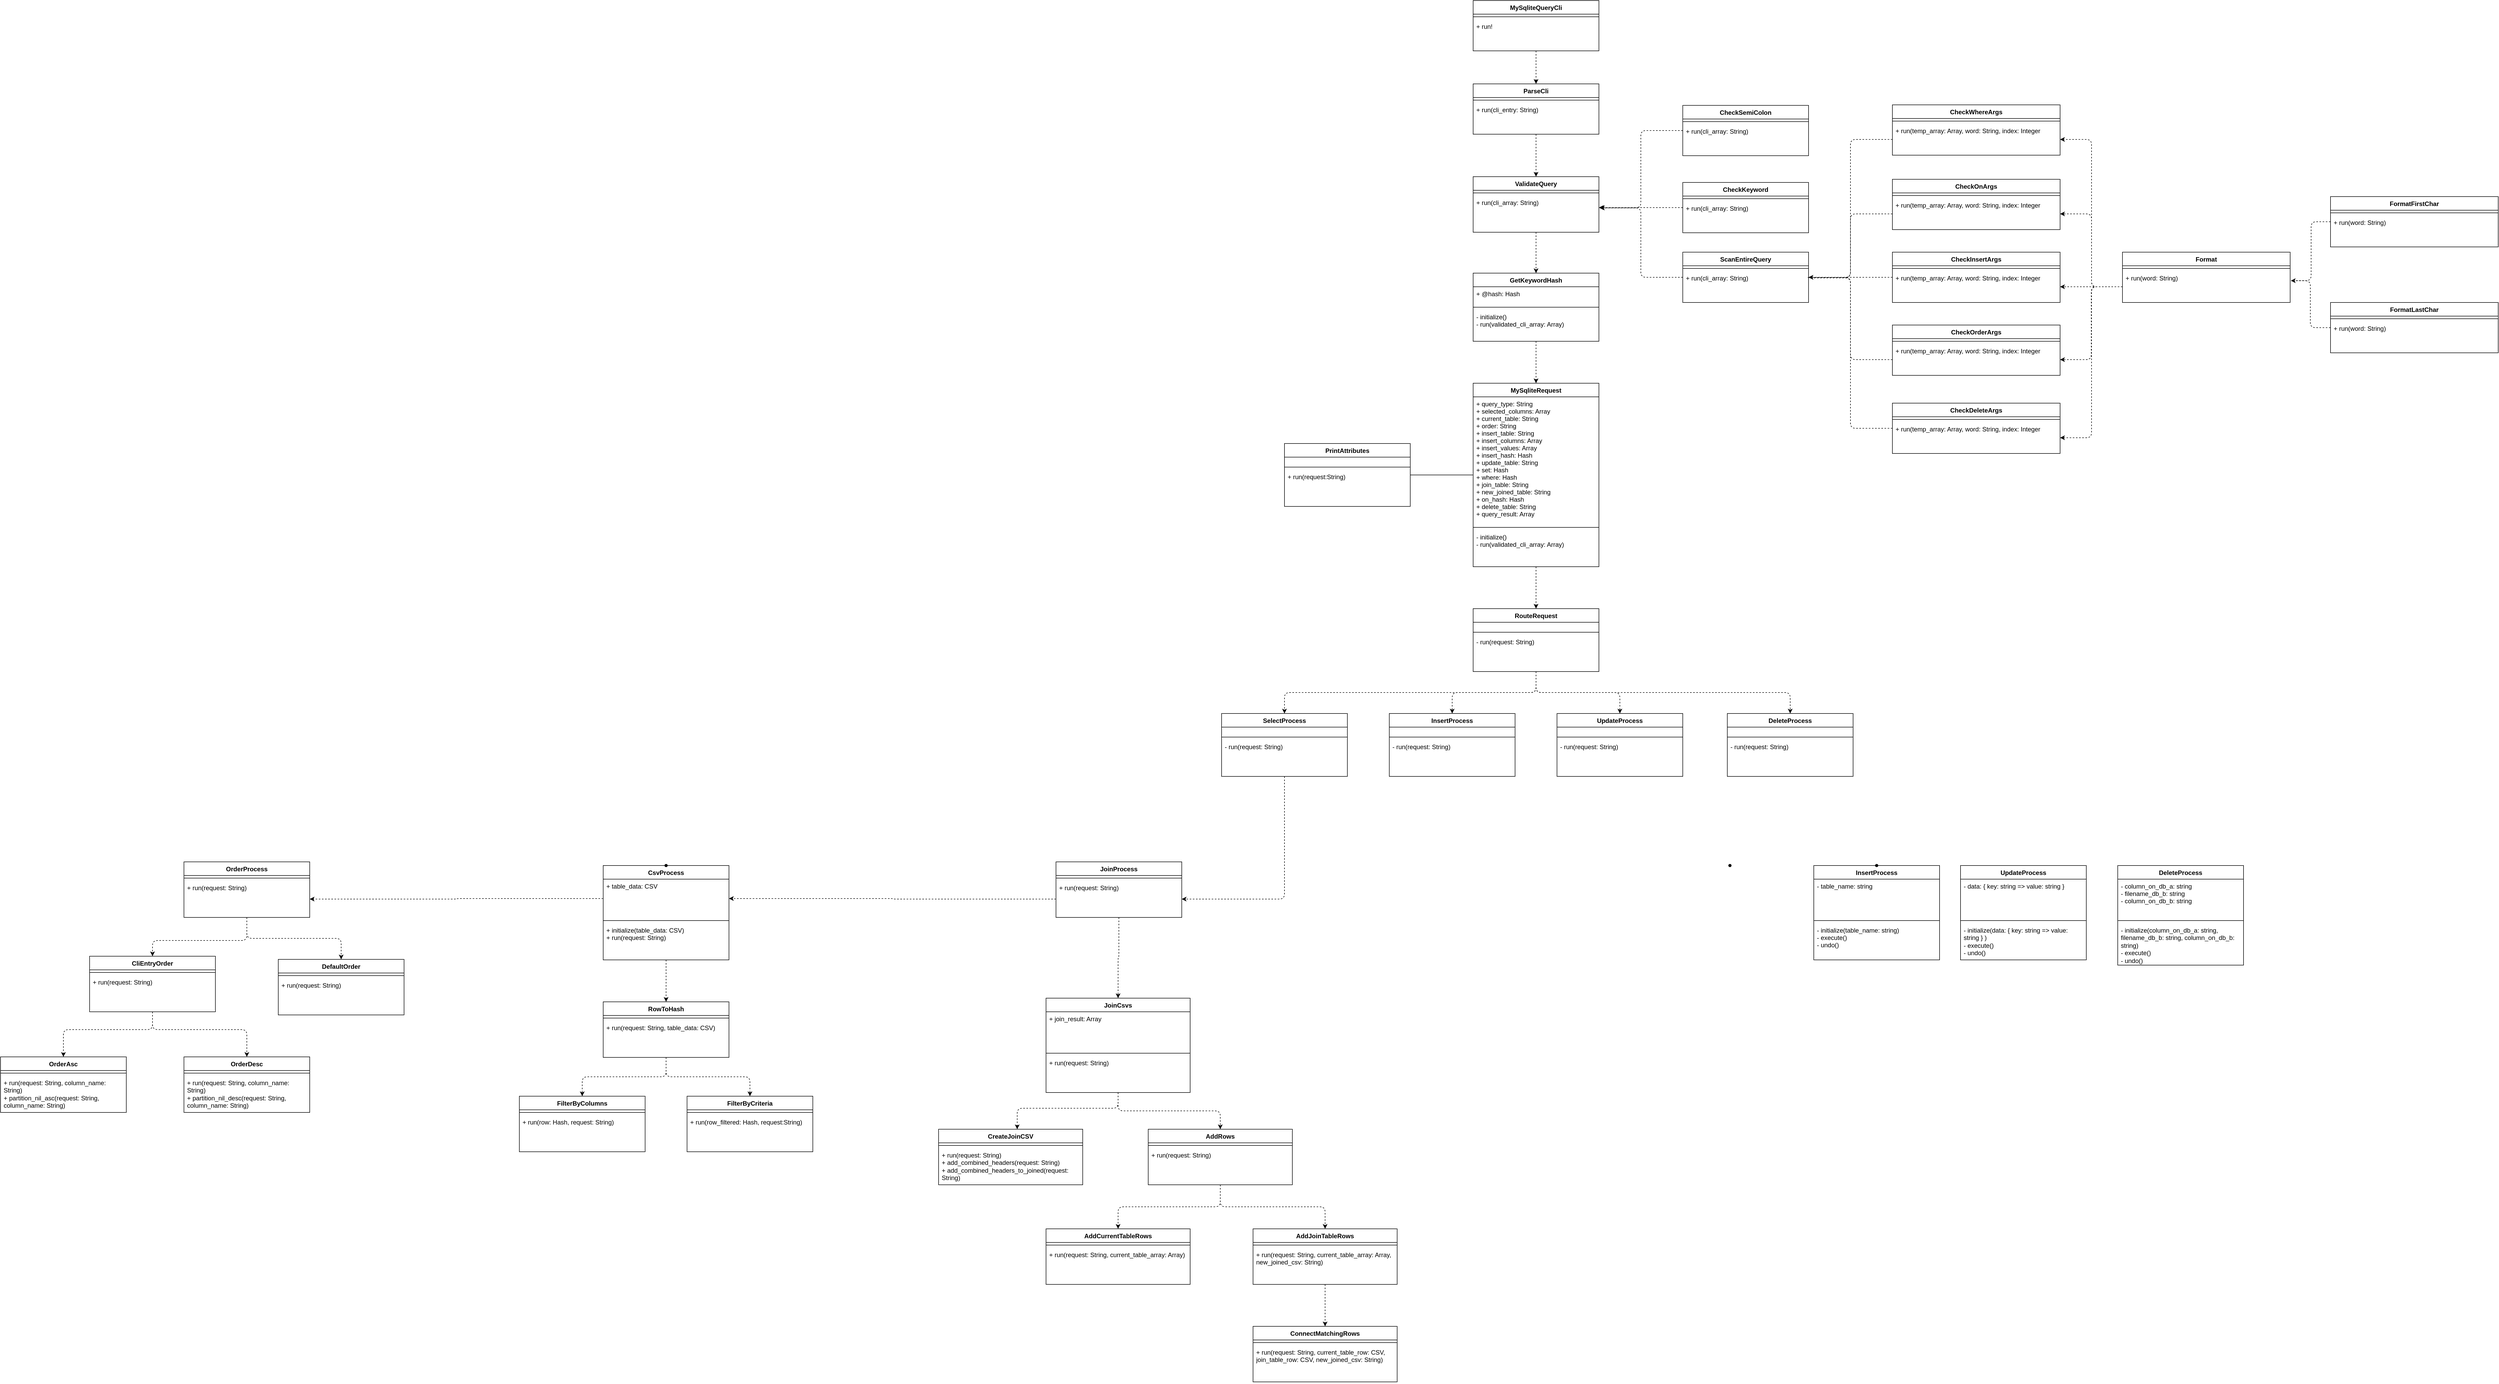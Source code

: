 <mxfile>
    <diagram id="E73KAtJa-JTTu3t9GZal" name="Page-1">
        <mxGraphModel dx="4907" dy="438" grid="1" gridSize="10" guides="1" tooltips="1" connect="1" arrows="1" fold="1" page="1" pageScale="1" pageWidth="850" pageHeight="1100" math="0" shadow="0">
            <root>
                <mxCell id="0"/>
                <mxCell id="1" parent="0"/>
                <mxCell id="252" value="" style="edgeStyle=orthogonalEdgeStyle;html=1;dashed=1;endArrow=classic;endFill=1;" edge="1" parent="1" source="53" target="248">
                    <mxGeometry relative="1" as="geometry"/>
                </mxCell>
                <mxCell id="53" value="GetKeywordHash" style="swimlane;fontStyle=1;align=center;verticalAlign=top;childLayout=stackLayout;horizontal=1;startSize=26;horizontalStack=0;resizeParent=1;resizeParentMax=0;resizeLast=0;collapsible=1;marginBottom=0;" parent="1" vertex="1">
                    <mxGeometry x="240" y="560" width="240" height="130" as="geometry"/>
                </mxCell>
                <mxCell id="54" value="+ @hash: Hash" style="text;strokeColor=none;fillColor=none;align=left;verticalAlign=top;spacingLeft=4;spacingRight=4;overflow=hidden;rotatable=0;points=[[0,0.5],[1,0.5]];portConstraint=eastwest;" parent="53" vertex="1">
                    <mxGeometry y="26" width="240" height="34" as="geometry"/>
                </mxCell>
                <mxCell id="55" value="" style="line;strokeWidth=1;fillColor=none;align=left;verticalAlign=middle;spacingTop=-1;spacingLeft=3;spacingRight=3;rotatable=0;labelPosition=right;points=[];portConstraint=eastwest;" parent="53" vertex="1">
                    <mxGeometry y="60" width="240" height="10" as="geometry"/>
                </mxCell>
                <mxCell id="56" value="- initialize()&#10;- run(validated_cli_array: Array)" style="text;strokeColor=none;fillColor=none;align=left;verticalAlign=top;spacingLeft=4;spacingRight=4;overflow=hidden;rotatable=0;points=[[0,0.5],[1,0.5]];portConstraint=eastwest;" parent="53" vertex="1">
                    <mxGeometry y="70" width="240" height="60" as="geometry"/>
                </mxCell>
                <mxCell id="166" value="" style="edgeStyle=none;html=1;entryX=0.5;entryY=0;entryDx=0;entryDy=0;dashed=1;" edge="1" parent="1" source="57" target="90">
                    <mxGeometry relative="1" as="geometry"/>
                </mxCell>
                <mxCell id="57" value="MySqliteQueryCli" style="swimlane;fontStyle=1;align=center;verticalAlign=top;childLayout=stackLayout;horizontal=1;startSize=26;horizontalStack=0;resizeParent=1;resizeParentMax=0;resizeLast=0;collapsible=1;marginBottom=0;" parent="1" vertex="1">
                    <mxGeometry x="240" y="40" width="240" height="96" as="geometry"/>
                </mxCell>
                <mxCell id="59" value="" style="line;strokeWidth=1;fillColor=none;align=left;verticalAlign=middle;spacingTop=-1;spacingLeft=3;spacingRight=3;rotatable=0;labelPosition=right;points=[];portConstraint=eastwest;" parent="57" vertex="1">
                    <mxGeometry y="26" width="240" height="10" as="geometry"/>
                </mxCell>
                <mxCell id="60" value="+ run!" style="text;strokeColor=none;fillColor=none;align=left;verticalAlign=top;spacingLeft=4;spacingRight=4;overflow=hidden;rotatable=0;points=[[0,0.5],[1,0.5]];portConstraint=eastwest;" parent="57" vertex="1">
                    <mxGeometry y="36" width="240" height="60" as="geometry"/>
                </mxCell>
                <mxCell id="81" value="DeleteProcess" style="swimlane;fontStyle=1;align=center;verticalAlign=top;childLayout=stackLayout;horizontal=1;startSize=26;horizontalStack=0;resizeParent=1;resizeParentMax=0;resizeLast=0;collapsible=1;marginBottom=0;" parent="1" vertex="1">
                    <mxGeometry x="1470" y="1690" width="240" height="190" as="geometry"/>
                </mxCell>
                <mxCell id="82" value="- column_on_db_a: string&#10;- filename_db_b: string&#10;- column_on_db_b: string" style="text;strokeColor=none;fillColor=none;align=left;verticalAlign=top;spacingLeft=4;spacingRight=4;overflow=hidden;rotatable=0;points=[[0,0.5],[1,0.5]];portConstraint=eastwest;" parent="81" vertex="1">
                    <mxGeometry y="26" width="240" height="74" as="geometry"/>
                </mxCell>
                <mxCell id="83" value="" style="line;strokeWidth=1;fillColor=none;align=left;verticalAlign=middle;spacingTop=-1;spacingLeft=3;spacingRight=3;rotatable=0;labelPosition=right;points=[];portConstraint=eastwest;" parent="81" vertex="1">
                    <mxGeometry y="100" width="240" height="10" as="geometry"/>
                </mxCell>
                <mxCell id="84" value="- initialize(column_on_db_a: string, filename_db_b: string, column_on_db_b: string)&#10;- execute()&#10;- undo()" style="text;strokeColor=none;fillColor=none;align=left;verticalAlign=top;spacingLeft=4;spacingRight=4;overflow=hidden;rotatable=0;points=[[0,0.5],[1,0.5]];portConstraint=eastwest;whiteSpace=wrap;" parent="81" vertex="1">
                    <mxGeometry y="110" width="240" height="80" as="geometry"/>
                </mxCell>
                <mxCell id="170" value="" style="edgeStyle=none;html=1;dashed=1;entryX=0.5;entryY=0;entryDx=0;entryDy=0;" edge="1" parent="1" source="90" target="173">
                    <mxGeometry relative="1" as="geometry">
                        <mxPoint x="420" y="330" as="targetPoint"/>
                    </mxGeometry>
                </mxCell>
                <mxCell id="90" value="ParseCli" style="swimlane;fontStyle=1;align=center;verticalAlign=top;childLayout=stackLayout;horizontal=1;startSize=26;horizontalStack=0;resizeParent=1;resizeParentMax=0;resizeLast=0;collapsible=1;marginBottom=0;" parent="1" vertex="1">
                    <mxGeometry x="240" y="199" width="240" height="96" as="geometry"/>
                </mxCell>
                <mxCell id="92" value="" style="line;strokeWidth=1;fillColor=none;align=left;verticalAlign=middle;spacingTop=-1;spacingLeft=3;spacingRight=3;rotatable=0;labelPosition=right;points=[];portConstraint=eastwest;" parent="90" vertex="1">
                    <mxGeometry y="26" width="240" height="10" as="geometry"/>
                </mxCell>
                <mxCell id="93" value="+ run(cli_entry: String)" style="text;strokeColor=none;fillColor=none;align=left;verticalAlign=top;spacingLeft=4;spacingRight=4;overflow=hidden;rotatable=0;points=[[0,0.5],[1,0.5]];portConstraint=eastwest;" parent="90" vertex="1">
                    <mxGeometry y="36" width="240" height="60" as="geometry"/>
                </mxCell>
                <mxCell id="98" value="InsertProcess" style="swimlane;fontStyle=1;align=center;verticalAlign=top;childLayout=stackLayout;horizontal=1;startSize=26;horizontalStack=0;resizeParent=1;resizeParentMax=0;resizeLast=0;collapsible=1;marginBottom=0;" parent="1" vertex="1">
                    <mxGeometry x="890" y="1690" width="240" height="180" as="geometry"/>
                </mxCell>
                <mxCell id="99" value="- table_name: string" style="text;strokeColor=none;fillColor=none;align=left;verticalAlign=top;spacingLeft=4;spacingRight=4;overflow=hidden;rotatable=0;points=[[0,0.5],[1,0.5]];portConstraint=eastwest;" parent="98" vertex="1">
                    <mxGeometry y="26" width="240" height="74" as="geometry"/>
                </mxCell>
                <mxCell id="100" value="" style="line;strokeWidth=1;fillColor=none;align=left;verticalAlign=middle;spacingTop=-1;spacingLeft=3;spacingRight=3;rotatable=0;labelPosition=right;points=[];portConstraint=eastwest;" parent="98" vertex="1">
                    <mxGeometry y="100" width="240" height="10" as="geometry"/>
                </mxCell>
                <mxCell id="101" value="- initialize(table_name: string)&#10;- execute()&#10;- undo()" style="text;strokeColor=none;fillColor=none;align=left;verticalAlign=top;spacingLeft=4;spacingRight=4;overflow=hidden;rotatable=0;points=[[0,0.5],[1,0.5]];portConstraint=eastwest;" parent="98" vertex="1">
                    <mxGeometry y="110" width="240" height="70" as="geometry"/>
                </mxCell>
                <mxCell id="102" value="UpdateProcess" style="swimlane;fontStyle=1;align=center;verticalAlign=top;childLayout=stackLayout;horizontal=1;startSize=26;horizontalStack=0;resizeParent=1;resizeParentMax=0;resizeLast=0;collapsible=1;marginBottom=0;" parent="1" vertex="1">
                    <mxGeometry x="1170" y="1690" width="240" height="180" as="geometry"/>
                </mxCell>
                <mxCell id="103" value="- data: { key: string =&gt; value: string }" style="text;strokeColor=none;fillColor=none;align=left;verticalAlign=top;spacingLeft=4;spacingRight=4;overflow=hidden;rotatable=0;points=[[0,0.5],[1,0.5]];portConstraint=eastwest;" parent="102" vertex="1">
                    <mxGeometry y="26" width="240" height="74" as="geometry"/>
                </mxCell>
                <mxCell id="104" value="" style="line;strokeWidth=1;fillColor=none;align=left;verticalAlign=middle;spacingTop=-1;spacingLeft=3;spacingRight=3;rotatable=0;labelPosition=right;points=[];portConstraint=eastwest;" parent="102" vertex="1">
                    <mxGeometry y="100" width="240" height="10" as="geometry"/>
                </mxCell>
                <mxCell id="105" value="- initialize(data: { key: string =&gt; value: string } )&#10;- execute()&#10;- undo()" style="text;strokeColor=none;fillColor=none;align=left;verticalAlign=top;spacingLeft=4;spacingRight=4;overflow=hidden;rotatable=0;points=[[0,0.5],[1,0.5]];portConstraint=eastwest;whiteSpace=wrap;" parent="102" vertex="1">
                    <mxGeometry y="110" width="240" height="70" as="geometry"/>
                </mxCell>
                <mxCell id="136" value="" style="shape=waypoint;sketch=0;size=6;pointerEvents=1;points=[];fillColor=default;resizable=0;rotatable=0;perimeter=centerPerimeter;snapToPoint=1;verticalAlign=top;fontStyle=1;startSize=26;" parent="1" vertex="1">
                    <mxGeometry x="710" y="1670" width="40" height="40" as="geometry"/>
                </mxCell>
                <mxCell id="140" value="" style="shape=waypoint;sketch=0;size=6;pointerEvents=1;points=[];fillColor=default;resizable=0;rotatable=0;perimeter=centerPerimeter;snapToPoint=1;verticalAlign=top;fontStyle=1;startSize=26;" parent="1" vertex="1">
                    <mxGeometry x="990" y="1670" width="40" height="40" as="geometry"/>
                </mxCell>
                <mxCell id="247" value="" style="edgeStyle=orthogonalEdgeStyle;html=1;dashed=1;endArrow=classic;endFill=1;entryX=0.5;entryY=0;entryDx=0;entryDy=0;" edge="1" parent="1" source="173" target="53">
                    <mxGeometry relative="1" as="geometry"/>
                </mxCell>
                <mxCell id="173" value="ValidateQuery" style="swimlane;fontStyle=1;align=center;verticalAlign=top;childLayout=stackLayout;horizontal=1;startSize=26;horizontalStack=0;resizeParent=1;resizeParentMax=0;resizeLast=0;collapsible=1;marginBottom=0;" vertex="1" parent="1">
                    <mxGeometry x="240" y="376" width="240" height="106" as="geometry"/>
                </mxCell>
                <mxCell id="175" value="" style="line;strokeWidth=1;fillColor=none;align=left;verticalAlign=middle;spacingTop=-1;spacingLeft=3;spacingRight=3;rotatable=0;labelPosition=right;points=[];portConstraint=eastwest;" vertex="1" parent="173">
                    <mxGeometry y="26" width="240" height="10" as="geometry"/>
                </mxCell>
                <mxCell id="176" value="+ run(cli_array: String)" style="text;strokeColor=none;fillColor=none;align=left;verticalAlign=top;spacingLeft=4;spacingRight=4;overflow=hidden;rotatable=0;points=[[0,0.5],[1,0.5]];portConstraint=eastwest;whiteSpace=wrap;" vertex="1" parent="173">
                    <mxGeometry y="36" width="240" height="70" as="geometry"/>
                </mxCell>
                <mxCell id="191" style="edgeStyle=orthogonalEdgeStyle;html=1;dashed=1;entryX=1.006;entryY=0.334;entryDx=0;entryDy=0;entryPerimeter=0;" edge="1" parent="1" source="178" target="176">
                    <mxGeometry relative="1" as="geometry">
                        <mxPoint x="520" y="400" as="targetPoint"/>
                        <Array as="points">
                            <mxPoint x="560" y="288"/>
                            <mxPoint x="560" y="435"/>
                        </Array>
                    </mxGeometry>
                </mxCell>
                <mxCell id="178" value="CheckSemiColon" style="swimlane;fontStyle=1;align=center;verticalAlign=top;childLayout=stackLayout;horizontal=1;startSize=26;horizontalStack=0;resizeParent=1;resizeParentMax=0;resizeLast=0;collapsible=1;marginBottom=0;" vertex="1" parent="1">
                    <mxGeometry x="640" y="240" width="240" height="96" as="geometry"/>
                </mxCell>
                <mxCell id="180" value="" style="line;strokeWidth=1;fillColor=none;align=left;verticalAlign=middle;spacingTop=-1;spacingLeft=3;spacingRight=3;rotatable=0;labelPosition=right;points=[];portConstraint=eastwest;" vertex="1" parent="178">
                    <mxGeometry y="26" width="240" height="10" as="geometry"/>
                </mxCell>
                <mxCell id="181" value="+ run(cli_array: String)" style="text;strokeColor=none;fillColor=none;align=left;verticalAlign=top;spacingLeft=4;spacingRight=4;overflow=hidden;rotatable=0;points=[[0,0.5],[1,0.5]];portConstraint=eastwest;" vertex="1" parent="178">
                    <mxGeometry y="36" width="240" height="60" as="geometry"/>
                </mxCell>
                <mxCell id="190" style="edgeStyle=orthogonalEdgeStyle;html=1;dashed=1;" edge="1" parent="1" source="184">
                    <mxGeometry relative="1" as="geometry">
                        <Array as="points">
                            <mxPoint x="490" y="435"/>
                            <mxPoint x="490" y="435"/>
                        </Array>
                        <mxPoint x="480" y="435" as="targetPoint"/>
                    </mxGeometry>
                </mxCell>
                <mxCell id="184" value="CheckKeyword" style="swimlane;fontStyle=1;align=center;verticalAlign=top;childLayout=stackLayout;horizontal=1;startSize=26;horizontalStack=0;resizeParent=1;resizeParentMax=0;resizeLast=0;collapsible=1;marginBottom=0;" vertex="1" parent="1">
                    <mxGeometry x="640" y="387" width="240" height="96" as="geometry"/>
                </mxCell>
                <mxCell id="185" value="" style="line;strokeWidth=1;fillColor=none;align=left;verticalAlign=middle;spacingTop=-1;spacingLeft=3;spacingRight=3;rotatable=0;labelPosition=right;points=[];portConstraint=eastwest;" vertex="1" parent="184">
                    <mxGeometry y="26" width="240" height="10" as="geometry"/>
                </mxCell>
                <mxCell id="186" value="+ run(cli_array: String)" style="text;strokeColor=none;fillColor=none;align=left;verticalAlign=top;spacingLeft=4;spacingRight=4;overflow=hidden;rotatable=0;points=[[0,0.5],[1,0.5]];portConstraint=eastwest;" vertex="1" parent="184">
                    <mxGeometry y="36" width="240" height="60" as="geometry"/>
                </mxCell>
                <mxCell id="192" style="edgeStyle=orthogonalEdgeStyle;html=1;entryX=1.008;entryY=0.337;entryDx=0;entryDy=0;entryPerimeter=0;dashed=1;" edge="1" parent="1" source="187" target="176">
                    <mxGeometry relative="1" as="geometry">
                        <Array as="points">
                            <mxPoint x="560" y="568"/>
                            <mxPoint x="560" y="436"/>
                        </Array>
                    </mxGeometry>
                </mxCell>
                <mxCell id="187" value="ScanEntireQuery" style="swimlane;fontStyle=1;align=center;verticalAlign=top;childLayout=stackLayout;horizontal=1;startSize=26;horizontalStack=0;resizeParent=1;resizeParentMax=0;resizeLast=0;collapsible=1;marginBottom=0;" vertex="1" parent="1">
                    <mxGeometry x="640" y="520" width="240" height="96" as="geometry"/>
                </mxCell>
                <mxCell id="188" value="" style="line;strokeWidth=1;fillColor=none;align=left;verticalAlign=middle;spacingTop=-1;spacingLeft=3;spacingRight=3;rotatable=0;labelPosition=right;points=[];portConstraint=eastwest;" vertex="1" parent="187">
                    <mxGeometry y="26" width="240" height="10" as="geometry"/>
                </mxCell>
                <mxCell id="189" value="+ run(cli_array: String)" style="text;strokeColor=none;fillColor=none;align=left;verticalAlign=top;spacingLeft=4;spacingRight=4;overflow=hidden;rotatable=0;points=[[0,0.5],[1,0.5]];portConstraint=eastwest;" vertex="1" parent="187">
                    <mxGeometry y="36" width="240" height="60" as="geometry"/>
                </mxCell>
                <mxCell id="221" style="edgeStyle=orthogonalEdgeStyle;html=1;entryX=0.992;entryY=0.205;entryDx=0;entryDy=0;entryPerimeter=0;dashed=1;endArrow=none;endFill=0;" edge="1" parent="1" source="195" target="189">
                    <mxGeometry relative="1" as="geometry"/>
                </mxCell>
                <mxCell id="193" value="CheckWhereArgs" style="swimlane;fontStyle=1;align=center;verticalAlign=top;childLayout=stackLayout;horizontal=1;startSize=26;horizontalStack=0;resizeParent=1;resizeParentMax=0;resizeLast=0;collapsible=1;marginBottom=0;" vertex="1" parent="1">
                    <mxGeometry x="1040" y="239" width="320" height="96" as="geometry"/>
                </mxCell>
                <mxCell id="194" value="" style="line;strokeWidth=1;fillColor=none;align=left;verticalAlign=middle;spacingTop=-1;spacingLeft=3;spacingRight=3;rotatable=0;labelPosition=right;points=[];portConstraint=eastwest;" vertex="1" parent="193">
                    <mxGeometry y="26" width="320" height="10" as="geometry"/>
                </mxCell>
                <mxCell id="195" value="+ run(temp_array: Array, word: String, index: Integer" style="text;strokeColor=none;fillColor=none;align=left;verticalAlign=top;spacingLeft=4;spacingRight=4;overflow=hidden;rotatable=0;points=[[0,0.5],[1,0.5]];portConstraint=eastwest;" vertex="1" parent="193">
                    <mxGeometry y="36" width="320" height="60" as="geometry"/>
                </mxCell>
                <mxCell id="205" value="CheckOnArgs" style="swimlane;fontStyle=1;align=center;verticalAlign=top;childLayout=stackLayout;horizontal=1;startSize=26;horizontalStack=0;resizeParent=1;resizeParentMax=0;resizeLast=0;collapsible=1;marginBottom=0;" vertex="1" parent="1">
                    <mxGeometry x="1040" y="381" width="320" height="96" as="geometry"/>
                </mxCell>
                <mxCell id="206" value="" style="line;strokeWidth=1;fillColor=none;align=left;verticalAlign=middle;spacingTop=-1;spacingLeft=3;spacingRight=3;rotatable=0;labelPosition=right;points=[];portConstraint=eastwest;" vertex="1" parent="205">
                    <mxGeometry y="26" width="320" height="10" as="geometry"/>
                </mxCell>
                <mxCell id="222" value="+ run(temp_array: Array, word: String, index: Integer" style="text;strokeColor=none;fillColor=none;align=left;verticalAlign=top;spacingLeft=4;spacingRight=4;overflow=hidden;rotatable=0;points=[[0,0.5],[1,0.5]];portConstraint=eastwest;" vertex="1" parent="205">
                    <mxGeometry y="36" width="320" height="60" as="geometry"/>
                </mxCell>
                <mxCell id="225" style="edgeStyle=orthogonalEdgeStyle;html=1;dashed=1;" edge="1" parent="1" source="208">
                    <mxGeometry relative="1" as="geometry">
                        <mxPoint x="880" y="568" as="targetPoint"/>
                    </mxGeometry>
                </mxCell>
                <mxCell id="208" value="CheckInsertArgs" style="swimlane;fontStyle=1;align=center;verticalAlign=top;childLayout=stackLayout;horizontal=1;startSize=26;horizontalStack=0;resizeParent=1;resizeParentMax=0;resizeLast=0;collapsible=1;marginBottom=0;" vertex="1" parent="1">
                    <mxGeometry x="1040" y="520" width="320" height="96" as="geometry"/>
                </mxCell>
                <mxCell id="209" value="" style="line;strokeWidth=1;fillColor=none;align=left;verticalAlign=middle;spacingTop=-1;spacingLeft=3;spacingRight=3;rotatable=0;labelPosition=right;points=[];portConstraint=eastwest;" vertex="1" parent="208">
                    <mxGeometry y="26" width="320" height="10" as="geometry"/>
                </mxCell>
                <mxCell id="210" value="+ run(temp_array: Array, word: String, index: Integer" style="text;strokeColor=none;fillColor=none;align=left;verticalAlign=top;spacingLeft=4;spacingRight=4;overflow=hidden;rotatable=0;points=[[0,0.5],[1,0.5]];portConstraint=eastwest;" vertex="1" parent="208">
                    <mxGeometry y="36" width="320" height="60" as="geometry"/>
                </mxCell>
                <mxCell id="211" value="CheckOrderArgs" style="swimlane;fontStyle=1;align=center;verticalAlign=top;childLayout=stackLayout;horizontal=1;startSize=26;horizontalStack=0;resizeParent=1;resizeParentMax=0;resizeLast=0;collapsible=1;marginBottom=0;" vertex="1" parent="1">
                    <mxGeometry x="1040" y="659" width="320" height="96" as="geometry"/>
                </mxCell>
                <mxCell id="212" value="" style="line;strokeWidth=1;fillColor=none;align=left;verticalAlign=middle;spacingTop=-1;spacingLeft=3;spacingRight=3;rotatable=0;labelPosition=right;points=[];portConstraint=eastwest;" vertex="1" parent="211">
                    <mxGeometry y="26" width="320" height="10" as="geometry"/>
                </mxCell>
                <mxCell id="213" value="+ run(temp_array: Array, word: String, index: Integer" style="text;strokeColor=none;fillColor=none;align=left;verticalAlign=top;spacingLeft=4;spacingRight=4;overflow=hidden;rotatable=0;points=[[0,0.5],[1,0.5]];portConstraint=eastwest;" vertex="1" parent="211">
                    <mxGeometry y="36" width="320" height="60" as="geometry"/>
                </mxCell>
                <mxCell id="227" style="edgeStyle=orthogonalEdgeStyle;html=1;dashed=1;endArrow=none;endFill=0;entryX=1.003;entryY=0.218;entryDx=0;entryDy=0;entryPerimeter=0;" edge="1" parent="1" source="214" target="189">
                    <mxGeometry relative="1" as="geometry">
                        <mxPoint x="910" y="570" as="targetPoint"/>
                        <Array as="points">
                            <mxPoint x="960" y="856"/>
                            <mxPoint x="960" y="569"/>
                        </Array>
                    </mxGeometry>
                </mxCell>
                <mxCell id="214" value="CheckDeleteArgs" style="swimlane;fontStyle=1;align=center;verticalAlign=top;childLayout=stackLayout;horizontal=1;startSize=26;horizontalStack=0;resizeParent=1;resizeParentMax=0;resizeLast=0;collapsible=1;marginBottom=0;" vertex="1" parent="1">
                    <mxGeometry x="1040" y="808" width="320" height="96" as="geometry"/>
                </mxCell>
                <mxCell id="215" value="" style="line;strokeWidth=1;fillColor=none;align=left;verticalAlign=middle;spacingTop=-1;spacingLeft=3;spacingRight=3;rotatable=0;labelPosition=right;points=[];portConstraint=eastwest;" vertex="1" parent="214">
                    <mxGeometry y="26" width="320" height="10" as="geometry"/>
                </mxCell>
                <mxCell id="216" value="+ run(temp_array: Array, word: String, index: Integer" style="text;strokeColor=none;fillColor=none;align=left;verticalAlign=top;spacingLeft=4;spacingRight=4;overflow=hidden;rotatable=0;points=[[0,0.5],[1,0.5]];portConstraint=eastwest;" vertex="1" parent="214">
                    <mxGeometry y="36" width="320" height="60" as="geometry"/>
                </mxCell>
                <mxCell id="223" style="edgeStyle=orthogonalEdgeStyle;html=1;dashed=1;endArrow=none;endFill=0;" edge="1" parent="1" source="222">
                    <mxGeometry relative="1" as="geometry">
                        <Array as="points">
                            <mxPoint x="960" y="447"/>
                            <mxPoint x="960" y="568"/>
                        </Array>
                        <mxPoint x="880" y="568" as="targetPoint"/>
                    </mxGeometry>
                </mxCell>
                <mxCell id="226" style="edgeStyle=orthogonalEdgeStyle;html=1;entryX=1;entryY=0.204;entryDx=0;entryDy=0;dashed=1;entryPerimeter=0;endArrow=none;endFill=0;" edge="1" parent="1" source="213" target="189">
                    <mxGeometry relative="1" as="geometry"/>
                </mxCell>
                <mxCell id="228" value="Format" style="swimlane;fontStyle=1;align=center;verticalAlign=top;childLayout=stackLayout;horizontal=1;startSize=26;horizontalStack=0;resizeParent=1;resizeParentMax=0;resizeLast=0;collapsible=1;marginBottom=0;" vertex="1" parent="1">
                    <mxGeometry x="1479" y="520" width="320" height="96" as="geometry"/>
                </mxCell>
                <mxCell id="229" value="" style="line;strokeWidth=1;fillColor=none;align=left;verticalAlign=middle;spacingTop=-1;spacingLeft=3;spacingRight=3;rotatable=0;labelPosition=right;points=[];portConstraint=eastwest;" vertex="1" parent="228">
                    <mxGeometry y="26" width="320" height="10" as="geometry"/>
                </mxCell>
                <mxCell id="230" value="+ run(word: String)" style="text;strokeColor=none;fillColor=none;align=left;verticalAlign=top;spacingLeft=4;spacingRight=4;overflow=hidden;rotatable=0;points=[[0,0.5],[1,0.5]];portConstraint=eastwest;" vertex="1" parent="228">
                    <mxGeometry y="36" width="320" height="60" as="geometry"/>
                </mxCell>
                <mxCell id="239" style="edgeStyle=orthogonalEdgeStyle;html=1;entryX=1.004;entryY=0.307;entryDx=0;entryDy=0;entryPerimeter=0;dashed=1;endArrow=classic;endFill=1;" edge="1" parent="1" source="232" target="230">
                    <mxGeometry relative="1" as="geometry">
                        <Array as="points">
                            <mxPoint x="1839" y="462"/>
                            <mxPoint x="1839" y="574"/>
                        </Array>
                    </mxGeometry>
                </mxCell>
                <mxCell id="232" value="FormatFirstChar" style="swimlane;fontStyle=1;align=center;verticalAlign=top;childLayout=stackLayout;horizontal=1;startSize=26;horizontalStack=0;resizeParent=1;resizeParentMax=0;resizeLast=0;collapsible=1;marginBottom=0;" vertex="1" parent="1">
                    <mxGeometry x="1876" y="414" width="320" height="96" as="geometry"/>
                </mxCell>
                <mxCell id="233" value="" style="line;strokeWidth=1;fillColor=none;align=left;verticalAlign=middle;spacingTop=-1;spacingLeft=3;spacingRight=3;rotatable=0;labelPosition=right;points=[];portConstraint=eastwest;" vertex="1" parent="232">
                    <mxGeometry y="26" width="320" height="10" as="geometry"/>
                </mxCell>
                <mxCell id="234" value="+ run(word: String)" style="text;strokeColor=none;fillColor=none;align=left;verticalAlign=top;spacingLeft=4;spacingRight=4;overflow=hidden;rotatable=0;points=[[0,0.5],[1,0.5]];portConstraint=eastwest;" vertex="1" parent="232">
                    <mxGeometry y="36" width="320" height="60" as="geometry"/>
                </mxCell>
                <mxCell id="238" style="edgeStyle=orthogonalEdgeStyle;html=1;entryX=1.007;entryY=0.307;entryDx=0;entryDy=0;entryPerimeter=0;dashed=1;endArrow=none;endFill=0;" edge="1" parent="1" source="235" target="230">
                    <mxGeometry relative="1" as="geometry"/>
                </mxCell>
                <mxCell id="235" value="FormatLastChar" style="swimlane;fontStyle=1;align=center;verticalAlign=top;childLayout=stackLayout;horizontal=1;startSize=26;horizontalStack=0;resizeParent=1;resizeParentMax=0;resizeLast=0;collapsible=1;marginBottom=0;" vertex="1" parent="1">
                    <mxGeometry x="1876" y="616" width="320" height="96" as="geometry"/>
                </mxCell>
                <mxCell id="236" value="" style="line;strokeWidth=1;fillColor=none;align=left;verticalAlign=middle;spacingTop=-1;spacingLeft=3;spacingRight=3;rotatable=0;labelPosition=right;points=[];portConstraint=eastwest;" vertex="1" parent="235">
                    <mxGeometry y="26" width="320" height="10" as="geometry"/>
                </mxCell>
                <mxCell id="237" value="+ run(word: String)" style="text;strokeColor=none;fillColor=none;align=left;verticalAlign=top;spacingLeft=4;spacingRight=4;overflow=hidden;rotatable=0;points=[[0,0.5],[1,0.5]];portConstraint=eastwest;" vertex="1" parent="235">
                    <mxGeometry y="36" width="320" height="60" as="geometry"/>
                </mxCell>
                <mxCell id="240" style="edgeStyle=orthogonalEdgeStyle;html=1;entryX=1;entryY=0.5;entryDx=0;entryDy=0;dashed=1;endArrow=classic;endFill=1;" edge="1" parent="1" source="230" target="195">
                    <mxGeometry relative="1" as="geometry">
                        <Array as="points">
                            <mxPoint x="1420" y="586"/>
                            <mxPoint x="1420" y="305"/>
                        </Array>
                    </mxGeometry>
                </mxCell>
                <mxCell id="241" style="edgeStyle=orthogonalEdgeStyle;html=1;entryX=1;entryY=0.5;entryDx=0;entryDy=0;dashed=1;endArrow=classic;endFill=1;" edge="1" parent="1" source="230" target="222">
                    <mxGeometry relative="1" as="geometry">
                        <Array as="points">
                            <mxPoint x="1420" y="586"/>
                            <mxPoint x="1420" y="447"/>
                        </Array>
                    </mxGeometry>
                </mxCell>
                <mxCell id="244" style="edgeStyle=orthogonalEdgeStyle;html=1;entryX=1;entryY=0.5;entryDx=0;entryDy=0;dashed=1;endArrow=classic;endFill=1;" edge="1" parent="1" source="230" target="216">
                    <mxGeometry relative="1" as="geometry">
                        <Array as="points">
                            <mxPoint x="1420" y="586"/>
                            <mxPoint x="1420" y="874"/>
                        </Array>
                    </mxGeometry>
                </mxCell>
                <mxCell id="245" style="edgeStyle=orthogonalEdgeStyle;html=1;dashed=1;endArrow=classic;endFill=1;" edge="1" parent="1" source="230" target="210">
                    <mxGeometry relative="1" as="geometry"/>
                </mxCell>
                <mxCell id="246" style="edgeStyle=orthogonalEdgeStyle;html=1;entryX=1;entryY=0.5;entryDx=0;entryDy=0;dashed=1;endArrow=classic;endFill=1;" edge="1" parent="1" source="230" target="213">
                    <mxGeometry relative="1" as="geometry"/>
                </mxCell>
                <mxCell id="257" value="" style="edgeStyle=orthogonalEdgeStyle;html=1;dashed=1;endArrow=classic;endFill=1;" edge="1" parent="1" source="248" target="253">
                    <mxGeometry relative="1" as="geometry"/>
                </mxCell>
                <mxCell id="283" value="" style="edgeStyle=orthogonalEdgeStyle;html=1;endArrow=none;endFill=0;" edge="1" parent="1" source="248" target="279">
                    <mxGeometry relative="1" as="geometry"/>
                </mxCell>
                <mxCell id="248" value="MySqliteRequest" style="swimlane;fontStyle=1;align=center;verticalAlign=top;childLayout=stackLayout;horizontal=1;startSize=26;horizontalStack=0;resizeParent=1;resizeParentMax=0;resizeLast=0;collapsible=1;marginBottom=0;" vertex="1" parent="1">
                    <mxGeometry x="240" y="770" width="240" height="350" as="geometry"/>
                </mxCell>
                <mxCell id="249" value="+ query_type: String&#10;+ selected_columns: Array&#10;+ current_table: String&#10;+ order: String&#10;+ insert_table: String&#10;+ insert_columns: Array&#10;+ insert_values: Array&#10;+ insert_hash: Hash&#10;+ update_table: String&#10;+ set: Hash&#10;+ where: Hash&#10;+ join_table: String&#10;+ new_joined_table: String&#10;+ on_hash: Hash&#10;+ delete_table: String&#10;+ query_result: Array &#10;" style="text;strokeColor=none;fillColor=none;align=left;verticalAlign=top;spacingLeft=4;spacingRight=4;overflow=hidden;rotatable=0;points=[[0,0.5],[1,0.5]];portConstraint=eastwest;" vertex="1" parent="248">
                    <mxGeometry y="26" width="240" height="244" as="geometry"/>
                </mxCell>
                <mxCell id="250" value="" style="line;strokeWidth=1;fillColor=none;align=left;verticalAlign=middle;spacingTop=-1;spacingLeft=3;spacingRight=3;rotatable=0;labelPosition=right;points=[];portConstraint=eastwest;" vertex="1" parent="248">
                    <mxGeometry y="270" width="240" height="10" as="geometry"/>
                </mxCell>
                <mxCell id="251" value="- initialize()&#10;- run(validated_cli_array: Array)" style="text;strokeColor=none;fillColor=none;align=left;verticalAlign=top;spacingLeft=4;spacingRight=4;overflow=hidden;rotatable=0;points=[[0,0.5],[1,0.5]];portConstraint=eastwest;" vertex="1" parent="248">
                    <mxGeometry y="280" width="240" height="70" as="geometry"/>
                </mxCell>
                <mxCell id="262" value="" style="edgeStyle=orthogonalEdgeStyle;html=1;dashed=1;endArrow=classic;endFill=1;" edge="1" parent="1" source="253" target="258">
                    <mxGeometry relative="1" as="geometry">
                        <Array as="points">
                            <mxPoint x="360" y="1360"/>
                            <mxPoint x="-120" y="1360"/>
                        </Array>
                    </mxGeometry>
                </mxCell>
                <mxCell id="267" value="" style="edgeStyle=orthogonalEdgeStyle;html=1;dashed=1;endArrow=classic;endFill=1;" edge="1" parent="1" source="253" target="263">
                    <mxGeometry relative="1" as="geometry"/>
                </mxCell>
                <mxCell id="273" value="" style="edgeStyle=orthogonalEdgeStyle;html=1;dashed=1;endArrow=classic;endFill=1;" edge="1" parent="1" source="253" target="269">
                    <mxGeometry relative="1" as="geometry"/>
                </mxCell>
                <mxCell id="278" value="" style="edgeStyle=orthogonalEdgeStyle;html=1;dashed=1;endArrow=classic;endFill=1;" edge="1" parent="1" source="253" target="274">
                    <mxGeometry relative="1" as="geometry">
                        <Array as="points">
                            <mxPoint x="360" y="1360"/>
                            <mxPoint x="845" y="1360"/>
                        </Array>
                    </mxGeometry>
                </mxCell>
                <mxCell id="253" value="RouteRequest" style="swimlane;fontStyle=1;align=center;verticalAlign=top;childLayout=stackLayout;horizontal=1;startSize=26;horizontalStack=0;resizeParent=1;resizeParentMax=0;resizeLast=0;collapsible=1;marginBottom=0;" vertex="1" parent="1">
                    <mxGeometry x="240" y="1200" width="240" height="120" as="geometry"/>
                </mxCell>
                <mxCell id="254" value="&#10;" style="text;strokeColor=none;fillColor=none;align=left;verticalAlign=top;spacingLeft=4;spacingRight=4;overflow=hidden;rotatable=0;points=[[0,0.5],[1,0.5]];portConstraint=eastwest;" vertex="1" parent="253">
                    <mxGeometry y="26" width="240" height="14" as="geometry"/>
                </mxCell>
                <mxCell id="255" value="" style="line;strokeWidth=1;fillColor=none;align=left;verticalAlign=middle;spacingTop=-1;spacingLeft=3;spacingRight=3;rotatable=0;labelPosition=right;points=[];portConstraint=eastwest;" vertex="1" parent="253">
                    <mxGeometry y="40" width="240" height="10" as="geometry"/>
                </mxCell>
                <mxCell id="256" value="- run(request: String)" style="text;strokeColor=none;fillColor=none;align=left;verticalAlign=top;spacingLeft=4;spacingRight=4;overflow=hidden;rotatable=0;points=[[0,0.5],[1,0.5]];portConstraint=eastwest;" vertex="1" parent="253">
                    <mxGeometry y="50" width="240" height="70" as="geometry"/>
                </mxCell>
                <mxCell id="344" style="edgeStyle=orthogonalEdgeStyle;html=1;entryX=1;entryY=0.5;entryDx=0;entryDy=0;dashed=1;endArrow=classic;endFill=1;" edge="1" parent="1" source="258" target="72">
                    <mxGeometry relative="1" as="geometry"/>
                </mxCell>
                <mxCell id="258" value="SelectProcess" style="swimlane;fontStyle=1;align=center;verticalAlign=top;childLayout=stackLayout;horizontal=1;startSize=26;horizontalStack=0;resizeParent=1;resizeParentMax=0;resizeLast=0;collapsible=1;marginBottom=0;" vertex="1" parent="1">
                    <mxGeometry x="-240" y="1400" width="240" height="120" as="geometry"/>
                </mxCell>
                <mxCell id="259" value="&#10;" style="text;strokeColor=none;fillColor=none;align=left;verticalAlign=top;spacingLeft=4;spacingRight=4;overflow=hidden;rotatable=0;points=[[0,0.5],[1,0.5]];portConstraint=eastwest;" vertex="1" parent="258">
                    <mxGeometry y="26" width="240" height="14" as="geometry"/>
                </mxCell>
                <mxCell id="260" value="" style="line;strokeWidth=1;fillColor=none;align=left;verticalAlign=middle;spacingTop=-1;spacingLeft=3;spacingRight=3;rotatable=0;labelPosition=right;points=[];portConstraint=eastwest;" vertex="1" parent="258">
                    <mxGeometry y="40" width="240" height="10" as="geometry"/>
                </mxCell>
                <mxCell id="261" value="- run(request: String)" style="text;strokeColor=none;fillColor=none;align=left;verticalAlign=top;spacingLeft=4;spacingRight=4;overflow=hidden;rotatable=0;points=[[0,0.5],[1,0.5]];portConstraint=eastwest;" vertex="1" parent="258">
                    <mxGeometry y="50" width="240" height="70" as="geometry"/>
                </mxCell>
                <mxCell id="263" value="InsertProcess" style="swimlane;fontStyle=1;align=center;verticalAlign=top;childLayout=stackLayout;horizontal=1;startSize=26;horizontalStack=0;resizeParent=1;resizeParentMax=0;resizeLast=0;collapsible=1;marginBottom=0;" vertex="1" parent="1">
                    <mxGeometry x="80" y="1400" width="240" height="120" as="geometry"/>
                </mxCell>
                <mxCell id="264" value="&#10;" style="text;strokeColor=none;fillColor=none;align=left;verticalAlign=top;spacingLeft=4;spacingRight=4;overflow=hidden;rotatable=0;points=[[0,0.5],[1,0.5]];portConstraint=eastwest;" vertex="1" parent="263">
                    <mxGeometry y="26" width="240" height="14" as="geometry"/>
                </mxCell>
                <mxCell id="265" value="" style="line;strokeWidth=1;fillColor=none;align=left;verticalAlign=middle;spacingTop=-1;spacingLeft=3;spacingRight=3;rotatable=0;labelPosition=right;points=[];portConstraint=eastwest;" vertex="1" parent="263">
                    <mxGeometry y="40" width="240" height="10" as="geometry"/>
                </mxCell>
                <mxCell id="266" value="- run(request: String)" style="text;strokeColor=none;fillColor=none;align=left;verticalAlign=top;spacingLeft=4;spacingRight=4;overflow=hidden;rotatable=0;points=[[0,0.5],[1,0.5]];portConstraint=eastwest;" vertex="1" parent="263">
                    <mxGeometry y="50" width="240" height="70" as="geometry"/>
                </mxCell>
                <mxCell id="269" value="UpdateProcess" style="swimlane;fontStyle=1;align=center;verticalAlign=top;childLayout=stackLayout;horizontal=1;startSize=26;horizontalStack=0;resizeParent=1;resizeParentMax=0;resizeLast=0;collapsible=1;marginBottom=0;" vertex="1" parent="1">
                    <mxGeometry x="400" y="1400" width="240" height="120" as="geometry"/>
                </mxCell>
                <mxCell id="270" value="&#10;" style="text;strokeColor=none;fillColor=none;align=left;verticalAlign=top;spacingLeft=4;spacingRight=4;overflow=hidden;rotatable=0;points=[[0,0.5],[1,0.5]];portConstraint=eastwest;" vertex="1" parent="269">
                    <mxGeometry y="26" width="240" height="14" as="geometry"/>
                </mxCell>
                <mxCell id="271" value="" style="line;strokeWidth=1;fillColor=none;align=left;verticalAlign=middle;spacingTop=-1;spacingLeft=3;spacingRight=3;rotatable=0;labelPosition=right;points=[];portConstraint=eastwest;" vertex="1" parent="269">
                    <mxGeometry y="40" width="240" height="10" as="geometry"/>
                </mxCell>
                <mxCell id="272" value="- run(request: String)" style="text;strokeColor=none;fillColor=none;align=left;verticalAlign=top;spacingLeft=4;spacingRight=4;overflow=hidden;rotatable=0;points=[[0,0.5],[1,0.5]];portConstraint=eastwest;" vertex="1" parent="269">
                    <mxGeometry y="50" width="240" height="70" as="geometry"/>
                </mxCell>
                <mxCell id="274" value="DeleteProcess" style="swimlane;fontStyle=1;align=center;verticalAlign=top;childLayout=stackLayout;horizontal=1;startSize=26;horizontalStack=0;resizeParent=1;resizeParentMax=0;resizeLast=0;collapsible=1;marginBottom=0;" vertex="1" parent="1">
                    <mxGeometry x="725" y="1400" width="240" height="120" as="geometry"/>
                </mxCell>
                <mxCell id="275" value="&#10;" style="text;strokeColor=none;fillColor=none;align=left;verticalAlign=top;spacingLeft=4;spacingRight=4;overflow=hidden;rotatable=0;points=[[0,0.5],[1,0.5]];portConstraint=eastwest;" vertex="1" parent="274">
                    <mxGeometry y="26" width="240" height="14" as="geometry"/>
                </mxCell>
                <mxCell id="276" value="" style="line;strokeWidth=1;fillColor=none;align=left;verticalAlign=middle;spacingTop=-1;spacingLeft=3;spacingRight=3;rotatable=0;labelPosition=right;points=[];portConstraint=eastwest;" vertex="1" parent="274">
                    <mxGeometry y="40" width="240" height="10" as="geometry"/>
                </mxCell>
                <mxCell id="277" value="- run(request: String)" style="text;strokeColor=none;fillColor=none;align=left;verticalAlign=top;spacingLeft=4;spacingRight=4;overflow=hidden;rotatable=0;points=[[0,0.5],[1,0.5]];portConstraint=eastwest;" vertex="1" parent="274">
                    <mxGeometry y="50" width="240" height="70" as="geometry"/>
                </mxCell>
                <mxCell id="279" value="PrintAttributes" style="swimlane;fontStyle=1;align=center;verticalAlign=top;childLayout=stackLayout;horizontal=1;startSize=26;horizontalStack=0;resizeParent=1;resizeParentMax=0;resizeLast=0;collapsible=1;marginBottom=0;" vertex="1" parent="1">
                    <mxGeometry x="-120" y="885" width="240" height="120" as="geometry"/>
                </mxCell>
                <mxCell id="280" value="&#10;" style="text;strokeColor=none;fillColor=none;align=left;verticalAlign=top;spacingLeft=4;spacingRight=4;overflow=hidden;rotatable=0;points=[[0,0.5],[1,0.5]];portConstraint=eastwest;" vertex="1" parent="279">
                    <mxGeometry y="26" width="240" height="14" as="geometry"/>
                </mxCell>
                <mxCell id="281" value="" style="line;strokeWidth=1;fillColor=none;align=left;verticalAlign=middle;spacingTop=-1;spacingLeft=3;spacingRight=3;rotatable=0;labelPosition=right;points=[];portConstraint=eastwest;" vertex="1" parent="279">
                    <mxGeometry y="40" width="240" height="10" as="geometry"/>
                </mxCell>
                <mxCell id="282" value="+ run(request:String)" style="text;strokeColor=none;fillColor=none;align=left;verticalAlign=top;spacingLeft=4;spacingRight=4;overflow=hidden;rotatable=0;points=[[0,0.5],[1,0.5]];portConstraint=eastwest;" vertex="1" parent="279">
                    <mxGeometry y="50" width="240" height="70" as="geometry"/>
                </mxCell>
                <mxCell id="325" value="" style="group" vertex="1" connectable="0" parent="1">
                    <mxGeometry x="-780" y="1683" width="875" height="992" as="geometry"/>
                </mxCell>
                <mxCell id="69" value="JoinProcess" style="swimlane;fontStyle=1;align=center;verticalAlign=top;childLayout=stackLayout;horizontal=1;startSize=26;horizontalStack=0;resizeParent=1;resizeParentMax=0;resizeLast=0;collapsible=1;marginBottom=0;" parent="325" vertex="1">
                    <mxGeometry x="224" width="240" height="106" as="geometry"/>
                </mxCell>
                <mxCell id="71" value="" style="line;strokeWidth=1;fillColor=none;align=left;verticalAlign=middle;spacingTop=-1;spacingLeft=3;spacingRight=3;rotatable=0;labelPosition=right;points=[];portConstraint=eastwest;" parent="69" vertex="1">
                    <mxGeometry y="26" width="240" height="10" as="geometry"/>
                </mxCell>
                <mxCell id="72" value="+ run(request: String)" style="text;strokeColor=none;fillColor=none;align=left;verticalAlign=top;spacingLeft=4;spacingRight=4;overflow=hidden;rotatable=0;points=[[0,0.5],[1,0.5]];portConstraint=eastwest;whiteSpace=wrap;" parent="69" vertex="1">
                    <mxGeometry y="36" width="240" height="70" as="geometry"/>
                </mxCell>
                <mxCell id="285" value="JoinCsvs" style="swimlane;fontStyle=1;align=center;verticalAlign=top;childLayout=stackLayout;horizontal=1;startSize=26;horizontalStack=0;resizeParent=1;resizeParentMax=0;resizeLast=0;collapsible=1;marginBottom=0;" vertex="1" parent="325">
                    <mxGeometry x="205" y="260" width="275" height="180" as="geometry"/>
                </mxCell>
                <mxCell id="286" value="+ join_result: Array" style="text;strokeColor=none;fillColor=none;align=left;verticalAlign=top;spacingLeft=4;spacingRight=4;overflow=hidden;rotatable=0;points=[[0,0.5],[1,0.5]];portConstraint=eastwest;" vertex="1" parent="285">
                    <mxGeometry y="26" width="275" height="74" as="geometry"/>
                </mxCell>
                <mxCell id="287" value="" style="line;strokeWidth=1;fillColor=none;align=left;verticalAlign=middle;spacingTop=-1;spacingLeft=3;spacingRight=3;rotatable=0;labelPosition=right;points=[];portConstraint=eastwest;" vertex="1" parent="285">
                    <mxGeometry y="100" width="275" height="10" as="geometry"/>
                </mxCell>
                <mxCell id="288" value="+ run(request: String)" style="text;strokeColor=none;fillColor=none;align=left;verticalAlign=top;spacingLeft=4;spacingRight=4;overflow=hidden;rotatable=0;points=[[0,0.5],[1,0.5]];portConstraint=eastwest;whiteSpace=wrap;" vertex="1" parent="285">
                    <mxGeometry y="110" width="275" height="70" as="geometry"/>
                </mxCell>
                <mxCell id="289" value="" style="edgeStyle=orthogonalEdgeStyle;html=1;endArrow=classic;endFill=1;dashed=1;" edge="1" parent="325" source="69" target="285">
                    <mxGeometry relative="1" as="geometry"/>
                </mxCell>
                <mxCell id="290" value="CreateJoinCSV" style="swimlane;fontStyle=1;align=center;verticalAlign=top;childLayout=stackLayout;horizontal=1;startSize=26;horizontalStack=0;resizeParent=1;resizeParentMax=0;resizeLast=0;collapsible=1;marginBottom=0;" vertex="1" parent="325">
                    <mxGeometry y="510" width="275" height="106" as="geometry"/>
                </mxCell>
                <mxCell id="292" value="" style="line;strokeWidth=1;fillColor=none;align=left;verticalAlign=middle;spacingTop=-1;spacingLeft=3;spacingRight=3;rotatable=0;labelPosition=right;points=[];portConstraint=eastwest;" vertex="1" parent="290">
                    <mxGeometry y="26" width="275" height="10" as="geometry"/>
                </mxCell>
                <mxCell id="293" value="+ run(request: String)&#10;+ add_combined_headers(request: String)&#10;+ add_combined_headers_to_joined(request: String)" style="text;strokeColor=none;fillColor=none;align=left;verticalAlign=top;spacingLeft=4;spacingRight=4;overflow=hidden;rotatable=0;points=[[0,0.5],[1,0.5]];portConstraint=eastwest;whiteSpace=wrap;" vertex="1" parent="290">
                    <mxGeometry y="36" width="275" height="70" as="geometry"/>
                </mxCell>
                <mxCell id="294" value="" style="edgeStyle=orthogonalEdgeStyle;html=1;dashed=1;endArrow=classic;endFill=1;" edge="1" parent="325" source="285" target="290">
                    <mxGeometry relative="1" as="geometry">
                        <Array as="points">
                            <mxPoint x="342" y="470"/>
                            <mxPoint x="150" y="470"/>
                        </Array>
                    </mxGeometry>
                </mxCell>
                <mxCell id="295" value="AddRows" style="swimlane;fontStyle=1;align=center;verticalAlign=top;childLayout=stackLayout;horizontal=1;startSize=26;horizontalStack=0;resizeParent=1;resizeParentMax=0;resizeLast=0;collapsible=1;marginBottom=0;" vertex="1" parent="325">
                    <mxGeometry x="400" y="510" width="275" height="106" as="geometry"/>
                </mxCell>
                <mxCell id="297" value="" style="line;strokeWidth=1;fillColor=none;align=left;verticalAlign=middle;spacingTop=-1;spacingLeft=3;spacingRight=3;rotatable=0;labelPosition=right;points=[];portConstraint=eastwest;" vertex="1" parent="295">
                    <mxGeometry y="26" width="275" height="10" as="geometry"/>
                </mxCell>
                <mxCell id="298" value="+ run(request: String)" style="text;strokeColor=none;fillColor=none;align=left;verticalAlign=top;spacingLeft=4;spacingRight=4;overflow=hidden;rotatable=0;points=[[0,0.5],[1,0.5]];portConstraint=eastwest;whiteSpace=wrap;" vertex="1" parent="295">
                    <mxGeometry y="36" width="275" height="70" as="geometry"/>
                </mxCell>
                <mxCell id="299" value="" style="edgeStyle=orthogonalEdgeStyle;html=1;dashed=1;endArrow=classic;endFill=1;" edge="1" parent="325" source="285" target="295">
                    <mxGeometry relative="1" as="geometry"/>
                </mxCell>
                <mxCell id="300" value="AddCurrentTableRows" style="swimlane;fontStyle=1;align=center;verticalAlign=top;childLayout=stackLayout;horizontal=1;startSize=26;horizontalStack=0;resizeParent=1;resizeParentMax=0;resizeLast=0;collapsible=1;marginBottom=0;" vertex="1" parent="325">
                    <mxGeometry x="205" y="700" width="275" height="106" as="geometry"/>
                </mxCell>
                <mxCell id="301" value="" style="line;strokeWidth=1;fillColor=none;align=left;verticalAlign=middle;spacingTop=-1;spacingLeft=3;spacingRight=3;rotatable=0;labelPosition=right;points=[];portConstraint=eastwest;" vertex="1" parent="300">
                    <mxGeometry y="26" width="275" height="10" as="geometry"/>
                </mxCell>
                <mxCell id="302" value="+ run(request: String, current_table_array: Array)" style="text;strokeColor=none;fillColor=none;align=left;verticalAlign=top;spacingLeft=4;spacingRight=4;overflow=hidden;rotatable=0;points=[[0,0.5],[1,0.5]];portConstraint=eastwest;whiteSpace=wrap;" vertex="1" parent="300">
                    <mxGeometry y="36" width="275" height="70" as="geometry"/>
                </mxCell>
                <mxCell id="303" value="" style="edgeStyle=orthogonalEdgeStyle;html=1;dashed=1;endArrow=classic;endFill=1;" edge="1" parent="325" source="295" target="300">
                    <mxGeometry relative="1" as="geometry"/>
                </mxCell>
                <mxCell id="304" value="AddJoinTableRows" style="swimlane;fontStyle=1;align=center;verticalAlign=top;childLayout=stackLayout;horizontal=1;startSize=26;horizontalStack=0;resizeParent=1;resizeParentMax=0;resizeLast=0;collapsible=1;marginBottom=0;" vertex="1" parent="325">
                    <mxGeometry x="600" y="700" width="275" height="106" as="geometry"/>
                </mxCell>
                <mxCell id="305" value="" style="line;strokeWidth=1;fillColor=none;align=left;verticalAlign=middle;spacingTop=-1;spacingLeft=3;spacingRight=3;rotatable=0;labelPosition=right;points=[];portConstraint=eastwest;" vertex="1" parent="304">
                    <mxGeometry y="26" width="275" height="10" as="geometry"/>
                </mxCell>
                <mxCell id="306" value="+ run(request: String, current_table_array: Array, new_joined_csv: String)" style="text;strokeColor=none;fillColor=none;align=left;verticalAlign=top;spacingLeft=4;spacingRight=4;overflow=hidden;rotatable=0;points=[[0,0.5],[1,0.5]];portConstraint=eastwest;whiteSpace=wrap;" vertex="1" parent="304">
                    <mxGeometry y="36" width="275" height="70" as="geometry"/>
                </mxCell>
                <mxCell id="307" value="" style="edgeStyle=orthogonalEdgeStyle;html=1;dashed=1;endArrow=classic;endFill=1;" edge="1" parent="325" source="295" target="304">
                    <mxGeometry relative="1" as="geometry"/>
                </mxCell>
                <mxCell id="308" value="ConnectMatchingRows" style="swimlane;fontStyle=1;align=center;verticalAlign=top;childLayout=stackLayout;horizontal=1;startSize=26;horizontalStack=0;resizeParent=1;resizeParentMax=0;resizeLast=0;collapsible=1;marginBottom=0;" vertex="1" parent="325">
                    <mxGeometry x="600" y="886" width="275" height="106" as="geometry"/>
                </mxCell>
                <mxCell id="309" value="" style="line;strokeWidth=1;fillColor=none;align=left;verticalAlign=middle;spacingTop=-1;spacingLeft=3;spacingRight=3;rotatable=0;labelPosition=right;points=[];portConstraint=eastwest;" vertex="1" parent="308">
                    <mxGeometry y="26" width="275" height="10" as="geometry"/>
                </mxCell>
                <mxCell id="310" value="+ run(request: String, current_table_row: CSV, join_table_row: CSV, new_joined_csv: String)" style="text;strokeColor=none;fillColor=none;align=left;verticalAlign=top;spacingLeft=4;spacingRight=4;overflow=hidden;rotatable=0;points=[[0,0.5],[1,0.5]];portConstraint=eastwest;whiteSpace=wrap;" vertex="1" parent="308">
                    <mxGeometry y="36" width="275" height="70" as="geometry"/>
                </mxCell>
                <mxCell id="311" value="" style="edgeStyle=orthogonalEdgeStyle;html=1;dashed=1;endArrow=classic;endFill=1;" edge="1" parent="325" source="304" target="308">
                    <mxGeometry relative="1" as="geometry"/>
                </mxCell>
                <mxCell id="326" value="" style="group" vertex="1" connectable="0" parent="1">
                    <mxGeometry x="-1580" y="1670" width="560" height="566" as="geometry"/>
                </mxCell>
                <mxCell id="73" value="CsvProcess" style="swimlane;fontStyle=1;align=center;verticalAlign=top;childLayout=stackLayout;horizontal=1;startSize=26;horizontalStack=0;resizeParent=1;resizeParentMax=0;resizeLast=0;collapsible=1;marginBottom=0;" parent="326" vertex="1">
                    <mxGeometry x="160" y="20" width="240" height="180" as="geometry"/>
                </mxCell>
                <mxCell id="74" value="+ table_data: CSV" style="text;strokeColor=none;fillColor=none;align=left;verticalAlign=top;spacingLeft=4;spacingRight=4;overflow=hidden;rotatable=0;points=[[0,0.5],[1,0.5]];portConstraint=eastwest;" parent="73" vertex="1">
                    <mxGeometry y="26" width="240" height="74" as="geometry"/>
                </mxCell>
                <mxCell id="75" value="" style="line;strokeWidth=1;fillColor=none;align=left;verticalAlign=middle;spacingTop=-1;spacingLeft=3;spacingRight=3;rotatable=0;labelPosition=right;points=[];portConstraint=eastwest;" parent="73" vertex="1">
                    <mxGeometry y="100" width="240" height="10" as="geometry"/>
                </mxCell>
                <mxCell id="76" value="+ initialize(table_data: CSV)&#10;+ run(request: String)" style="text;strokeColor=none;fillColor=none;align=left;verticalAlign=top;spacingLeft=4;spacingRight=4;overflow=hidden;rotatable=0;points=[[0,0.5],[1,0.5]];portConstraint=eastwest;whiteSpace=wrap;" parent="73" vertex="1">
                    <mxGeometry y="110" width="240" height="70" as="geometry"/>
                </mxCell>
                <mxCell id="133" value="" style="shape=waypoint;sketch=0;size=6;pointerEvents=1;points=[];fillColor=default;resizable=0;rotatable=0;perimeter=centerPerimeter;snapToPoint=1;verticalAlign=top;fontStyle=1;startSize=26;" parent="326" vertex="1">
                    <mxGeometry x="260" width="40" height="40" as="geometry"/>
                </mxCell>
                <mxCell id="312" value="RowToHash" style="swimlane;fontStyle=1;align=center;verticalAlign=top;childLayout=stackLayout;horizontal=1;startSize=26;horizontalStack=0;resizeParent=1;resizeParentMax=0;resizeLast=0;collapsible=1;marginBottom=0;" vertex="1" parent="326">
                    <mxGeometry x="160" y="280" width="240" height="106" as="geometry"/>
                </mxCell>
                <mxCell id="314" value="" style="line;strokeWidth=1;fillColor=none;align=left;verticalAlign=middle;spacingTop=-1;spacingLeft=3;spacingRight=3;rotatable=0;labelPosition=right;points=[];portConstraint=eastwest;" vertex="1" parent="312">
                    <mxGeometry y="26" width="240" height="10" as="geometry"/>
                </mxCell>
                <mxCell id="315" value="+ run(request: String, table_data: CSV)" style="text;strokeColor=none;fillColor=none;align=left;verticalAlign=top;spacingLeft=4;spacingRight=4;overflow=hidden;rotatable=0;points=[[0,0.5],[1,0.5]];portConstraint=eastwest;whiteSpace=wrap;" vertex="1" parent="312">
                    <mxGeometry y="36" width="240" height="70" as="geometry"/>
                </mxCell>
                <mxCell id="316" value="" style="edgeStyle=orthogonalEdgeStyle;html=1;dashed=1;endArrow=classic;endFill=1;" edge="1" parent="326" source="73" target="312">
                    <mxGeometry relative="1" as="geometry"/>
                </mxCell>
                <mxCell id="317" value="FilterByColumns" style="swimlane;fontStyle=1;align=center;verticalAlign=top;childLayout=stackLayout;horizontal=1;startSize=26;horizontalStack=0;resizeParent=1;resizeParentMax=0;resizeLast=0;collapsible=1;marginBottom=0;" vertex="1" parent="326">
                    <mxGeometry y="460" width="240" height="106" as="geometry"/>
                </mxCell>
                <mxCell id="318" value="" style="line;strokeWidth=1;fillColor=none;align=left;verticalAlign=middle;spacingTop=-1;spacingLeft=3;spacingRight=3;rotatable=0;labelPosition=right;points=[];portConstraint=eastwest;" vertex="1" parent="317">
                    <mxGeometry y="26" width="240" height="10" as="geometry"/>
                </mxCell>
                <mxCell id="319" value="+ run(row: Hash, request: String)" style="text;strokeColor=none;fillColor=none;align=left;verticalAlign=top;spacingLeft=4;spacingRight=4;overflow=hidden;rotatable=0;points=[[0,0.5],[1,0.5]];portConstraint=eastwest;whiteSpace=wrap;" vertex="1" parent="317">
                    <mxGeometry y="36" width="240" height="70" as="geometry"/>
                </mxCell>
                <mxCell id="320" value="" style="edgeStyle=orthogonalEdgeStyle;html=1;dashed=1;endArrow=classic;endFill=1;" edge="1" parent="326" source="312" target="317">
                    <mxGeometry relative="1" as="geometry"/>
                </mxCell>
                <mxCell id="321" value="FilterByCriteria" style="swimlane;fontStyle=1;align=center;verticalAlign=top;childLayout=stackLayout;horizontal=1;startSize=26;horizontalStack=0;resizeParent=1;resizeParentMax=0;resizeLast=0;collapsible=1;marginBottom=0;" vertex="1" parent="326">
                    <mxGeometry x="320" y="460" width="240" height="106" as="geometry"/>
                </mxCell>
                <mxCell id="322" value="" style="line;strokeWidth=1;fillColor=none;align=left;verticalAlign=middle;spacingTop=-1;spacingLeft=3;spacingRight=3;rotatable=0;labelPosition=right;points=[];portConstraint=eastwest;" vertex="1" parent="321">
                    <mxGeometry y="26" width="240" height="10" as="geometry"/>
                </mxCell>
                <mxCell id="323" value="+ run(row_filtered: Hash, request:String)" style="text;strokeColor=none;fillColor=none;align=left;verticalAlign=top;spacingLeft=4;spacingRight=4;overflow=hidden;rotatable=0;points=[[0,0.5],[1,0.5]];portConstraint=eastwest;whiteSpace=wrap;" vertex="1" parent="321">
                    <mxGeometry y="36" width="240" height="70" as="geometry"/>
                </mxCell>
                <mxCell id="324" value="" style="edgeStyle=orthogonalEdgeStyle;html=1;dashed=1;endArrow=classic;endFill=1;" edge="1" parent="326" source="312" target="321">
                    <mxGeometry relative="1" as="geometry"/>
                </mxCell>
                <mxCell id="345" style="edgeStyle=orthogonalEdgeStyle;html=1;entryX=1;entryY=0.5;entryDx=0;entryDy=0;dashed=1;endArrow=classic;endFill=1;" edge="1" parent="1" source="72" target="74">
                    <mxGeometry relative="1" as="geometry"/>
                </mxCell>
                <mxCell id="346" style="edgeStyle=orthogonalEdgeStyle;html=1;entryX=1;entryY=0.5;entryDx=0;entryDy=0;dashed=1;endArrow=classic;endFill=1;" edge="1" parent="1" source="74" target="80">
                    <mxGeometry relative="1" as="geometry"/>
                </mxCell>
                <mxCell id="347" value="" style="group" vertex="1" connectable="0" parent="1">
                    <mxGeometry x="-2570" y="1683" width="770" height="478" as="geometry"/>
                </mxCell>
                <mxCell id="77" value="OrderProcess" style="swimlane;fontStyle=1;align=center;verticalAlign=top;childLayout=stackLayout;horizontal=1;startSize=26;horizontalStack=0;resizeParent=1;resizeParentMax=0;resizeLast=0;collapsible=1;marginBottom=0;" parent="347" vertex="1">
                    <mxGeometry x="350" width="240" height="106" as="geometry"/>
                </mxCell>
                <mxCell id="79" value="" style="line;strokeWidth=1;fillColor=none;align=left;verticalAlign=middle;spacingTop=-1;spacingLeft=3;spacingRight=3;rotatable=0;labelPosition=right;points=[];portConstraint=eastwest;" parent="77" vertex="1">
                    <mxGeometry y="26" width="240" height="10" as="geometry"/>
                </mxCell>
                <mxCell id="80" value="+ run(request: String)" style="text;strokeColor=none;fillColor=none;align=left;verticalAlign=top;spacingLeft=4;spacingRight=4;overflow=hidden;rotatable=0;points=[[0,0.5],[1,0.5]];portConstraint=eastwest;whiteSpace=wrap;" parent="77" vertex="1">
                    <mxGeometry y="36" width="240" height="70" as="geometry"/>
                </mxCell>
                <mxCell id="328" value="CliEntryOrder" style="swimlane;fontStyle=1;align=center;verticalAlign=top;childLayout=stackLayout;horizontal=1;startSize=26;horizontalStack=0;resizeParent=1;resizeParentMax=0;resizeLast=0;collapsible=1;marginBottom=0;" vertex="1" parent="347">
                    <mxGeometry x="170" y="180" width="240" height="106" as="geometry"/>
                </mxCell>
                <mxCell id="329" value="" style="line;strokeWidth=1;fillColor=none;align=left;verticalAlign=middle;spacingTop=-1;spacingLeft=3;spacingRight=3;rotatable=0;labelPosition=right;points=[];portConstraint=eastwest;" vertex="1" parent="328">
                    <mxGeometry y="26" width="240" height="10" as="geometry"/>
                </mxCell>
                <mxCell id="330" value="+ run(request: String)" style="text;strokeColor=none;fillColor=none;align=left;verticalAlign=top;spacingLeft=4;spacingRight=4;overflow=hidden;rotatable=0;points=[[0,0.5],[1,0.5]];portConstraint=eastwest;whiteSpace=wrap;" vertex="1" parent="328">
                    <mxGeometry y="36" width="240" height="70" as="geometry"/>
                </mxCell>
                <mxCell id="331" value="" style="edgeStyle=orthogonalEdgeStyle;html=1;dashed=1;endArrow=classic;endFill=1;" edge="1" parent="347" source="77" target="328">
                    <mxGeometry relative="1" as="geometry">
                        <Array as="points">
                            <mxPoint x="470" y="150"/>
                            <mxPoint x="290" y="150"/>
                        </Array>
                    </mxGeometry>
                </mxCell>
                <mxCell id="332" value="DefaultOrder" style="swimlane;fontStyle=1;align=center;verticalAlign=top;childLayout=stackLayout;horizontal=1;startSize=26;horizontalStack=0;resizeParent=1;resizeParentMax=0;resizeLast=0;collapsible=1;marginBottom=0;" vertex="1" parent="347">
                    <mxGeometry x="530" y="186" width="240" height="106" as="geometry"/>
                </mxCell>
                <mxCell id="333" value="" style="line;strokeWidth=1;fillColor=none;align=left;verticalAlign=middle;spacingTop=-1;spacingLeft=3;spacingRight=3;rotatable=0;labelPosition=right;points=[];portConstraint=eastwest;" vertex="1" parent="332">
                    <mxGeometry y="26" width="240" height="10" as="geometry"/>
                </mxCell>
                <mxCell id="334" value="+ run(request: String)" style="text;strokeColor=none;fillColor=none;align=left;verticalAlign=top;spacingLeft=4;spacingRight=4;overflow=hidden;rotatable=0;points=[[0,0.5],[1,0.5]];portConstraint=eastwest;whiteSpace=wrap;" vertex="1" parent="332">
                    <mxGeometry y="36" width="240" height="70" as="geometry"/>
                </mxCell>
                <mxCell id="335" value="" style="edgeStyle=orthogonalEdgeStyle;html=1;dashed=1;endArrow=classic;endFill=1;" edge="1" parent="347" source="77" target="332">
                    <mxGeometry relative="1" as="geometry"/>
                </mxCell>
                <mxCell id="336" value="OrderAsc" style="swimlane;fontStyle=1;align=center;verticalAlign=top;childLayout=stackLayout;horizontal=1;startSize=26;horizontalStack=0;resizeParent=1;resizeParentMax=0;resizeLast=0;collapsible=1;marginBottom=0;" vertex="1" parent="347">
                    <mxGeometry y="372" width="240" height="106" as="geometry"/>
                </mxCell>
                <mxCell id="337" value="" style="line;strokeWidth=1;fillColor=none;align=left;verticalAlign=middle;spacingTop=-1;spacingLeft=3;spacingRight=3;rotatable=0;labelPosition=right;points=[];portConstraint=eastwest;" vertex="1" parent="336">
                    <mxGeometry y="26" width="240" height="10" as="geometry"/>
                </mxCell>
                <mxCell id="338" value="+ run(request: String, column_name: String)&#10;+ partition_nil_asc(request: String, column_name: String)" style="text;strokeColor=none;fillColor=none;align=left;verticalAlign=top;spacingLeft=4;spacingRight=4;overflow=hidden;rotatable=0;points=[[0,0.5],[1,0.5]];portConstraint=eastwest;whiteSpace=wrap;" vertex="1" parent="336">
                    <mxGeometry y="36" width="240" height="70" as="geometry"/>
                </mxCell>
                <mxCell id="339" value="" style="edgeStyle=orthogonalEdgeStyle;html=1;dashed=1;endArrow=classic;endFill=1;" edge="1" parent="347" source="328" target="336">
                    <mxGeometry relative="1" as="geometry">
                        <Array as="points">
                            <mxPoint x="290" y="320"/>
                            <mxPoint x="120" y="320"/>
                        </Array>
                    </mxGeometry>
                </mxCell>
                <mxCell id="340" value="OrderDesc" style="swimlane;fontStyle=1;align=center;verticalAlign=top;childLayout=stackLayout;horizontal=1;startSize=26;horizontalStack=0;resizeParent=1;resizeParentMax=0;resizeLast=0;collapsible=1;marginBottom=0;" vertex="1" parent="347">
                    <mxGeometry x="350" y="372" width="240" height="106" as="geometry"/>
                </mxCell>
                <mxCell id="341" value="" style="line;strokeWidth=1;fillColor=none;align=left;verticalAlign=middle;spacingTop=-1;spacingLeft=3;spacingRight=3;rotatable=0;labelPosition=right;points=[];portConstraint=eastwest;" vertex="1" parent="340">
                    <mxGeometry y="26" width="240" height="10" as="geometry"/>
                </mxCell>
                <mxCell id="342" value="+ run(request: String, column_name: String)&#10;+ partition_nil_desc(request: String, column_name: String)" style="text;strokeColor=none;fillColor=none;align=left;verticalAlign=top;spacingLeft=4;spacingRight=4;overflow=hidden;rotatable=0;points=[[0,0.5],[1,0.5]];portConstraint=eastwest;whiteSpace=wrap;" vertex="1" parent="340">
                    <mxGeometry y="36" width="240" height="70" as="geometry"/>
                </mxCell>
                <mxCell id="343" style="edgeStyle=orthogonalEdgeStyle;html=1;entryX=0.5;entryY=0;entryDx=0;entryDy=0;dashed=1;endArrow=classic;endFill=1;" edge="1" parent="347" source="328" target="340">
                    <mxGeometry relative="1" as="geometry">
                        <Array as="points">
                            <mxPoint x="290" y="320"/>
                            <mxPoint x="470" y="320"/>
                        </Array>
                    </mxGeometry>
                </mxCell>
            </root>
        </mxGraphModel>
    </diagram>
</mxfile>
